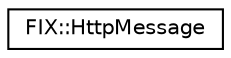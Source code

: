 digraph "Graphical Class Hierarchy"
{
  edge [fontname="Helvetica",fontsize="10",labelfontname="Helvetica",labelfontsize="10"];
  node [fontname="Helvetica",fontsize="10",shape=record];
  rankdir="LR";
  Node0 [label="FIX::HttpMessage",height=0.2,width=0.4,color="black", fillcolor="white", style="filled",URL="$class_f_i_x_1_1_http_message.html",tooltip="HTTP Message that implemented GET functionality. "];
}
